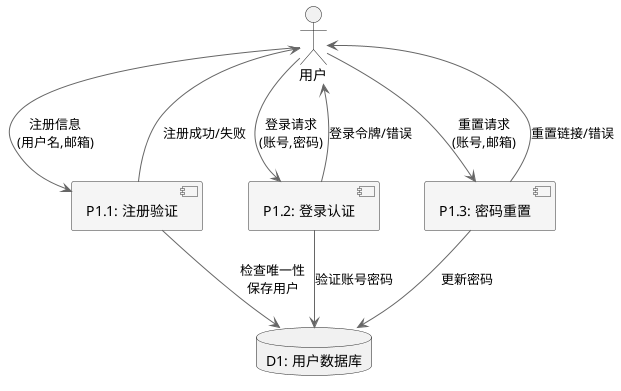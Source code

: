 @startuml
skinparam component {
  BackgroundColor #F5F5F5
  BorderColor #333333
  ArrowColor #666666
}

actor 用户 as User
database "D1: 用户数据库" as D1

component "P1.1: 注册验证" as P11
component "P1.2: 登录认证" as P12
component "P1.3: 密码重置" as P13

User --> P11 : 注册信息\n(用户名,邮箱)
User --> P12 : 登录请求\n(账号,密码)
User --> P13 : 重置请求\n(账号,邮箱)

P11 --> D1 : 检查唯一性\n保存用户
P12 --> D1 : 验证账号密码
P13 --> D1 : 更新密码

P11 --> User : 注册成功/失败
P12 --> User : 登录令牌/错误
P13 --> User : 重置链接/错误
@enduml
